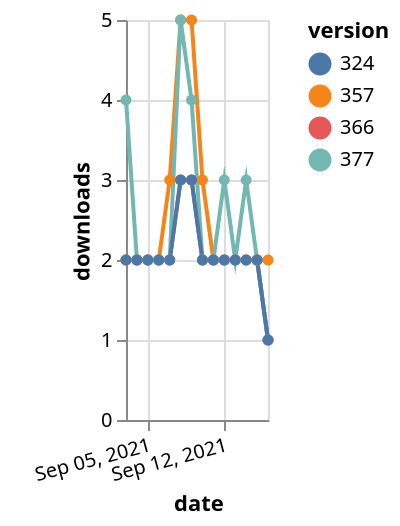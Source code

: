 {"$schema": "https://vega.github.io/schema/vega-lite/v5.json", "description": "A simple bar chart with embedded data.", "data": {"values": [{"date": "2021-09-03", "total": 2362, "delta": 2, "version": "366"}, {"date": "2021-09-04", "total": 2364, "delta": 2, "version": "366"}, {"date": "2021-09-05", "total": 2366, "delta": 2, "version": "366"}, {"date": "2021-09-06", "total": 2368, "delta": 2, "version": "366"}, {"date": "2021-09-07", "total": 2370, "delta": 2, "version": "366"}, {"date": "2021-09-08", "total": 2373, "delta": 3, "version": "366"}, {"date": "2021-09-09", "total": 2376, "delta": 3, "version": "366"}, {"date": "2021-09-10", "total": 2378, "delta": 2, "version": "366"}, {"date": "2021-09-11", "total": 2380, "delta": 2, "version": "366"}, {"date": "2021-09-12", "total": 2382, "delta": 2, "version": "366"}, {"date": "2021-09-13", "total": 2384, "delta": 2, "version": "366"}, {"date": "2021-09-14", "total": 2386, "delta": 2, "version": "366"}, {"date": "2021-09-15", "total": 2388, "delta": 2, "version": "366"}, {"date": "2021-09-16", "total": 2389, "delta": 1, "version": "366"}, {"date": "2021-09-03", "total": 2976, "delta": 2, "version": "357"}, {"date": "2021-09-04", "total": 2978, "delta": 2, "version": "357"}, {"date": "2021-09-05", "total": 2980, "delta": 2, "version": "357"}, {"date": "2021-09-06", "total": 2982, "delta": 2, "version": "357"}, {"date": "2021-09-07", "total": 2985, "delta": 3, "version": "357"}, {"date": "2021-09-08", "total": 2990, "delta": 5, "version": "357"}, {"date": "2021-09-09", "total": 2995, "delta": 5, "version": "357"}, {"date": "2021-09-10", "total": 2998, "delta": 3, "version": "357"}, {"date": "2021-09-11", "total": 3000, "delta": 2, "version": "357"}, {"date": "2021-09-12", "total": 3002, "delta": 2, "version": "357"}, {"date": "2021-09-13", "total": 3004, "delta": 2, "version": "357"}, {"date": "2021-09-14", "total": 3006, "delta": 2, "version": "357"}, {"date": "2021-09-15", "total": 3008, "delta": 2, "version": "357"}, {"date": "2021-09-16", "total": 3010, "delta": 2, "version": "357"}, {"date": "2021-09-03", "total": 2170, "delta": 4, "version": "377"}, {"date": "2021-09-04", "total": 2172, "delta": 2, "version": "377"}, {"date": "2021-09-05", "total": 2174, "delta": 2, "version": "377"}, {"date": "2021-09-06", "total": 2176, "delta": 2, "version": "377"}, {"date": "2021-09-07", "total": 2178, "delta": 2, "version": "377"}, {"date": "2021-09-08", "total": 2183, "delta": 5, "version": "377"}, {"date": "2021-09-09", "total": 2187, "delta": 4, "version": "377"}, {"date": "2021-09-10", "total": 2189, "delta": 2, "version": "377"}, {"date": "2021-09-11", "total": 2191, "delta": 2, "version": "377"}, {"date": "2021-09-12", "total": 2194, "delta": 3, "version": "377"}, {"date": "2021-09-13", "total": 2196, "delta": 2, "version": "377"}, {"date": "2021-09-14", "total": 2199, "delta": 3, "version": "377"}, {"date": "2021-09-15", "total": 2201, "delta": 2, "version": "377"}, {"date": "2021-09-16", "total": 2202, "delta": 1, "version": "377"}, {"date": "2021-09-03", "total": 2644, "delta": 2, "version": "324"}, {"date": "2021-09-04", "total": 2646, "delta": 2, "version": "324"}, {"date": "2021-09-05", "total": 2648, "delta": 2, "version": "324"}, {"date": "2021-09-06", "total": 2650, "delta": 2, "version": "324"}, {"date": "2021-09-07", "total": 2652, "delta": 2, "version": "324"}, {"date": "2021-09-08", "total": 2655, "delta": 3, "version": "324"}, {"date": "2021-09-09", "total": 2658, "delta": 3, "version": "324"}, {"date": "2021-09-10", "total": 2660, "delta": 2, "version": "324"}, {"date": "2021-09-11", "total": 2662, "delta": 2, "version": "324"}, {"date": "2021-09-12", "total": 2664, "delta": 2, "version": "324"}, {"date": "2021-09-13", "total": 2666, "delta": 2, "version": "324"}, {"date": "2021-09-14", "total": 2668, "delta": 2, "version": "324"}, {"date": "2021-09-15", "total": 2670, "delta": 2, "version": "324"}, {"date": "2021-09-16", "total": 2671, "delta": 1, "version": "324"}]}, "width": "container", "mark": {"type": "line", "point": {"filled": true}}, "encoding": {"x": {"field": "date", "type": "temporal", "timeUnit": "yearmonthdate", "title": "date", "axis": {"labelAngle": -15}}, "y": {"field": "delta", "type": "quantitative", "title": "downloads"}, "color": {"field": "version", "type": "nominal"}, "tooltip": {"field": "delta"}}}